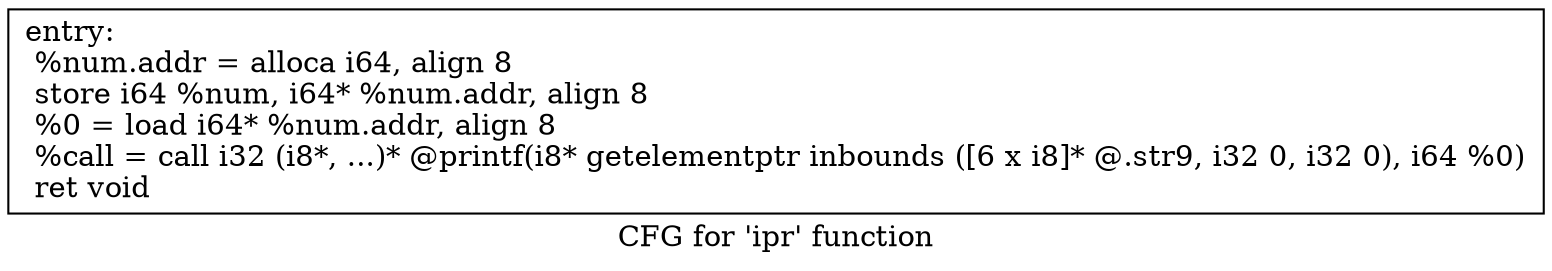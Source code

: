 digraph "CFG for 'ipr' function" {
	label="CFG for 'ipr' function";

	Node0x25298f0 [shape=record,label="{entry:\l  %num.addr = alloca i64, align 8\l  store i64 %num, i64* %num.addr, align 8\l  %0 = load i64* %num.addr, align 8\l  %call = call i32 (i8*, ...)* @printf(i8* getelementptr inbounds ([6 x i8]* @.str9, i32 0, i32 0), i64 %0)\l  ret void\l}"];
}
